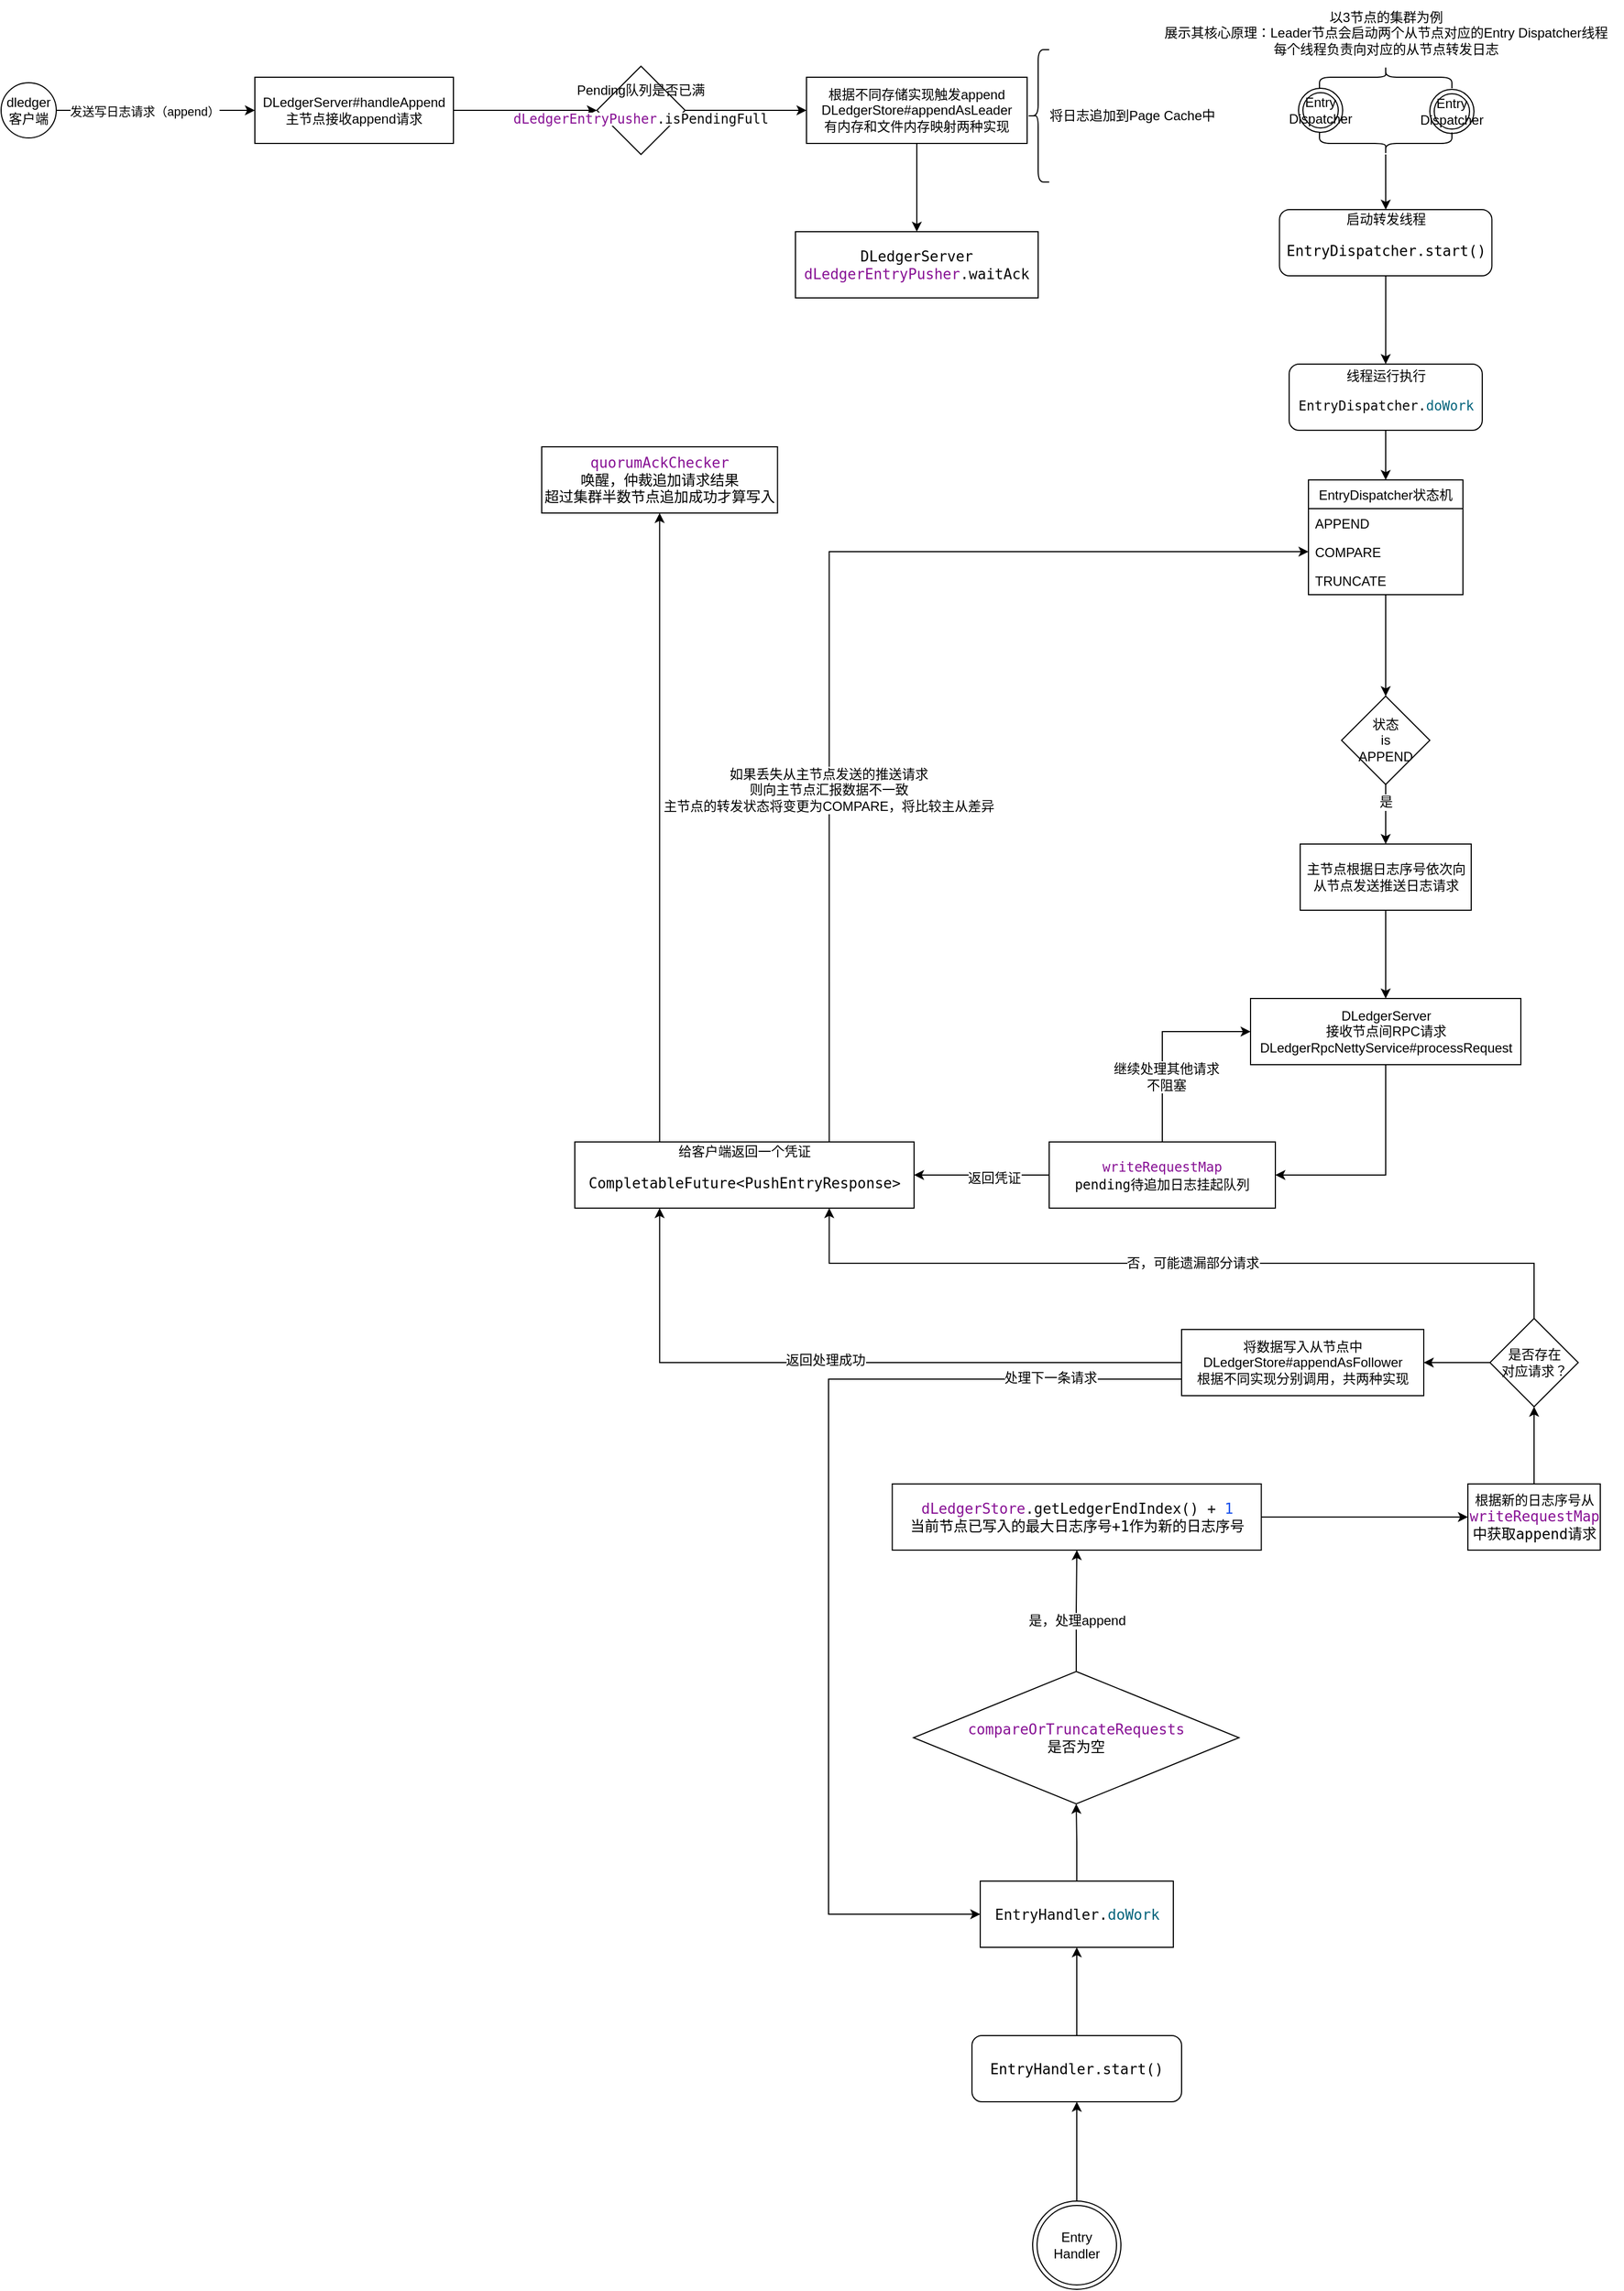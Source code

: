 <mxfile version="20.1.1" type="github">
  <diagram id="C5RBs43oDa-KdzZeNtuy" name="Page-1">
    <mxGraphModel dx="1298" dy="1924" grid="1" gridSize="10" guides="1" tooltips="1" connect="1" arrows="1" fold="1" page="1" pageScale="1" pageWidth="827" pageHeight="1169" math="0" shadow="0">
      <root>
        <mxCell id="WIyWlLk6GJQsqaUBKTNV-0" />
        <mxCell id="WIyWlLk6GJQsqaUBKTNV-1" parent="WIyWlLk6GJQsqaUBKTNV-0" />
        <mxCell id="omdXN2DI8DAMawYbMFzI-0" value="" style="edgeStyle=orthogonalEdgeStyle;rounded=0;orthogonalLoop=1;jettySize=auto;html=1;" edge="1" parent="WIyWlLk6GJQsqaUBKTNV-1" source="omdXN2DI8DAMawYbMFzI-2" target="omdXN2DI8DAMawYbMFzI-4">
          <mxGeometry relative="1" as="geometry" />
        </mxCell>
        <mxCell id="omdXN2DI8DAMawYbMFzI-1" value="发送写日志请求（append）" style="edgeLabel;html=1;align=center;verticalAlign=middle;resizable=0;points=[];" vertex="1" connectable="0" parent="omdXN2DI8DAMawYbMFzI-0">
          <mxGeometry x="-0.111" relative="1" as="geometry">
            <mxPoint y="1" as="offset" />
          </mxGeometry>
        </mxCell>
        <mxCell id="omdXN2DI8DAMawYbMFzI-2" value="dledger&lt;br&gt;客户端" style="ellipse;whiteSpace=wrap;html=1;aspect=fixed;" vertex="1" parent="WIyWlLk6GJQsqaUBKTNV-1">
          <mxGeometry x="80" y="30" width="50" height="50" as="geometry" />
        </mxCell>
        <mxCell id="omdXN2DI8DAMawYbMFzI-3" value="" style="edgeStyle=orthogonalEdgeStyle;rounded=0;orthogonalLoop=1;jettySize=auto;html=1;" edge="1" parent="WIyWlLk6GJQsqaUBKTNV-1" source="omdXN2DI8DAMawYbMFzI-4" target="omdXN2DI8DAMawYbMFzI-6">
          <mxGeometry relative="1" as="geometry" />
        </mxCell>
        <mxCell id="omdXN2DI8DAMawYbMFzI-4" value="DLedgerServer#handleAppend&lt;br&gt;主节点接收append请求" style="whiteSpace=wrap;html=1;" vertex="1" parent="WIyWlLk6GJQsqaUBKTNV-1">
          <mxGeometry x="310" y="25" width="180" height="60" as="geometry" />
        </mxCell>
        <mxCell id="omdXN2DI8DAMawYbMFzI-5" value="" style="edgeStyle=orthogonalEdgeStyle;rounded=0;orthogonalLoop=1;jettySize=auto;html=1;fontSize=12;" edge="1" parent="WIyWlLk6GJQsqaUBKTNV-1" source="omdXN2DI8DAMawYbMFzI-6" target="omdXN2DI8DAMawYbMFzI-8">
          <mxGeometry relative="1" as="geometry" />
        </mxCell>
        <mxCell id="omdXN2DI8DAMawYbMFzI-6" value="Pending队列是否已满&lt;br&gt;&lt;pre style=&quot;background-color: rgb(255, 255, 255); color: rgb(8, 8, 8); font-family: &amp;quot;JetBrains Mono&amp;quot;, monospace; line-height: 1;&quot;&gt;&lt;span style=&quot;color:#871094;&quot;&gt;dLedgerEntryPusher&lt;/span&gt;.isPendingFull&lt;/pre&gt;" style="rhombus;whiteSpace=wrap;html=1;" vertex="1" parent="WIyWlLk6GJQsqaUBKTNV-1">
          <mxGeometry x="620" y="15" width="80" height="80" as="geometry" />
        </mxCell>
        <mxCell id="omdXN2DI8DAMawYbMFzI-7" value="" style="edgeStyle=orthogonalEdgeStyle;rounded=0;orthogonalLoop=1;jettySize=auto;html=1;fontSize=12;fontColor=#000000;" edge="1" parent="WIyWlLk6GJQsqaUBKTNV-1" source="omdXN2DI8DAMawYbMFzI-8" target="omdXN2DI8DAMawYbMFzI-65">
          <mxGeometry relative="1" as="geometry" />
        </mxCell>
        <mxCell id="omdXN2DI8DAMawYbMFzI-8" value="根据不同存储实现触发append&lt;br&gt;DLedgerStore#appendAsLeader&lt;br&gt;有内存和文件内存映射两种实现" style="whiteSpace=wrap;html=1;" vertex="1" parent="WIyWlLk6GJQsqaUBKTNV-1">
          <mxGeometry x="810" y="25" width="200" height="60" as="geometry" />
        </mxCell>
        <mxCell id="omdXN2DI8DAMawYbMFzI-9" value="" style="shape=curlyBracket;whiteSpace=wrap;html=1;rounded=1;fontSize=12;" vertex="1" parent="WIyWlLk6GJQsqaUBKTNV-1">
          <mxGeometry x="1010" width="20" height="120" as="geometry" />
        </mxCell>
        <mxCell id="omdXN2DI8DAMawYbMFzI-10" value="将日志追加到Page Cache中" style="text;html=1;align=center;verticalAlign=middle;resizable=0;points=[];autosize=1;strokeColor=none;fillColor=none;fontSize=12;" vertex="1" parent="WIyWlLk6GJQsqaUBKTNV-1">
          <mxGeometry x="1020" y="45" width="170" height="30" as="geometry" />
        </mxCell>
        <mxCell id="omdXN2DI8DAMawYbMFzI-11" value="以3节点的集群为例&lt;br&gt;展示其核心原理：Leader节点会启动两个从节点对应的Entry Dispatcher线程&lt;br&gt;每个线程负责向对应的从节点转发日志" style="text;html=1;align=center;verticalAlign=middle;resizable=0;points=[];autosize=1;strokeColor=none;fillColor=none;fontSize=12;" vertex="1" parent="WIyWlLk6GJQsqaUBKTNV-1">
          <mxGeometry x="1120" y="-45" width="430" height="60" as="geometry" />
        </mxCell>
        <mxCell id="omdXN2DI8DAMawYbMFzI-12" value="" style="shape=curlyBracket;whiteSpace=wrap;html=1;rounded=1;fontSize=12;rotation=90;" vertex="1" parent="WIyWlLk6GJQsqaUBKTNV-1">
          <mxGeometry x="1325" y="-35" width="20" height="120" as="geometry" />
        </mxCell>
        <mxCell id="omdXN2DI8DAMawYbMFzI-13" value="&lt;span style=&quot;&quot;&gt;Entry Dispatcher&lt;/span&gt;" style="ellipse;shape=doubleEllipse;whiteSpace=wrap;html=1;aspect=fixed;fontSize=12;" vertex="1" parent="WIyWlLk6GJQsqaUBKTNV-1">
          <mxGeometry x="1256" y="35" width="40" height="40" as="geometry" />
        </mxCell>
        <mxCell id="omdXN2DI8DAMawYbMFzI-14" value="&lt;span style=&quot;&quot;&gt;Entry Dispatcher&lt;/span&gt;" style="ellipse;shape=doubleEllipse;whiteSpace=wrap;html=1;aspect=fixed;fontSize=12;" vertex="1" parent="WIyWlLk6GJQsqaUBKTNV-1">
          <mxGeometry x="1375" y="36" width="40" height="40" as="geometry" />
        </mxCell>
        <mxCell id="omdXN2DI8DAMawYbMFzI-15" value="" style="edgeStyle=orthogonalEdgeStyle;rounded=0;orthogonalLoop=1;jettySize=auto;html=1;fontSize=12;" edge="1" parent="WIyWlLk6GJQsqaUBKTNV-1" source="omdXN2DI8DAMawYbMFzI-16" target="omdXN2DI8DAMawYbMFzI-18">
          <mxGeometry relative="1" as="geometry" />
        </mxCell>
        <mxCell id="omdXN2DI8DAMawYbMFzI-16" value="" style="shape=curlyBracket;whiteSpace=wrap;html=1;rounded=1;flipH=1;fontSize=12;rotation=90;" vertex="1" parent="WIyWlLk6GJQsqaUBKTNV-1">
          <mxGeometry x="1325" y="25" width="20" height="120" as="geometry" />
        </mxCell>
        <mxCell id="omdXN2DI8DAMawYbMFzI-17" value="" style="edgeStyle=orthogonalEdgeStyle;rounded=0;orthogonalLoop=1;jettySize=auto;html=1;fontSize=12;" edge="1" parent="WIyWlLk6GJQsqaUBKTNV-1" source="omdXN2DI8DAMawYbMFzI-18" target="omdXN2DI8DAMawYbMFzI-20">
          <mxGeometry relative="1" as="geometry" />
        </mxCell>
        <mxCell id="omdXN2DI8DAMawYbMFzI-18" value="启动转发线程&lt;br&gt;&lt;pre style=&quot;background-color:#ffffff;color:#080808;font-family:&#39;JetBrains Mono&#39;,monospace;font-size:9.8pt;&quot;&gt;&lt;span style=&quot;color:#000000;&quot;&gt;EntryDispatcher.start()&lt;/span&gt;&lt;/pre&gt;" style="rounded=1;whiteSpace=wrap;html=1;" vertex="1" parent="WIyWlLk6GJQsqaUBKTNV-1">
          <mxGeometry x="1238.75" y="145" width="192.5" height="60" as="geometry" />
        </mxCell>
        <mxCell id="omdXN2DI8DAMawYbMFzI-19" style="edgeStyle=orthogonalEdgeStyle;rounded=0;orthogonalLoop=1;jettySize=auto;html=1;exitX=0.5;exitY=1;exitDx=0;exitDy=0;entryX=0.5;entryY=0;entryDx=0;entryDy=0;fontSize=12;" edge="1" parent="WIyWlLk6GJQsqaUBKTNV-1" source="omdXN2DI8DAMawYbMFzI-20" target="omdXN2DI8DAMawYbMFzI-22">
          <mxGeometry relative="1" as="geometry" />
        </mxCell>
        <mxCell id="omdXN2DI8DAMawYbMFzI-20" value="&lt;font style=&quot;font-size: 12px;&quot;&gt;线程运行执行&lt;br&gt;&lt;/font&gt;&lt;pre style=&quot;background-color: rgb(255, 255, 255); color: rgb(8, 8, 8); font-family: &amp;quot;JetBrains Mono&amp;quot;, monospace;&quot;&gt;&lt;font style=&quot;font-size: 12px;&quot;&gt;EntryDispatcher.&lt;span style=&quot;color: rgb(0, 98, 122);&quot;&gt;doWork&lt;/span&gt;&lt;/font&gt;&lt;/pre&gt;" style="whiteSpace=wrap;html=1;rounded=1;" vertex="1" parent="WIyWlLk6GJQsqaUBKTNV-1">
          <mxGeometry x="1247.5" y="285" width="175" height="60" as="geometry" />
        </mxCell>
        <mxCell id="omdXN2DI8DAMawYbMFzI-21" value="" style="edgeStyle=orthogonalEdgeStyle;rounded=0;orthogonalLoop=1;jettySize=auto;html=1;fontSize=12;" edge="1" parent="WIyWlLk6GJQsqaUBKTNV-1" source="omdXN2DI8DAMawYbMFzI-22" target="omdXN2DI8DAMawYbMFzI-28">
          <mxGeometry relative="1" as="geometry" />
        </mxCell>
        <mxCell id="omdXN2DI8DAMawYbMFzI-22" value="EntryDispatcher状态机" style="swimlane;fontStyle=0;childLayout=stackLayout;horizontal=1;startSize=26;fillColor=none;horizontalStack=0;resizeParent=1;resizeParentMax=0;resizeLast=0;collapsible=1;marginBottom=0;fontSize=12;" vertex="1" parent="WIyWlLk6GJQsqaUBKTNV-1">
          <mxGeometry x="1265" y="390" width="140" height="104" as="geometry" />
        </mxCell>
        <mxCell id="omdXN2DI8DAMawYbMFzI-23" value="APPEND" style="text;strokeColor=none;fillColor=none;align=left;verticalAlign=top;spacingLeft=4;spacingRight=4;overflow=hidden;rotatable=0;points=[[0,0.5],[1,0.5]];portConstraint=eastwest;fontSize=12;" vertex="1" parent="omdXN2DI8DAMawYbMFzI-22">
          <mxGeometry y="26" width="140" height="26" as="geometry" />
        </mxCell>
        <mxCell id="omdXN2DI8DAMawYbMFzI-24" value="COMPARE" style="text;strokeColor=none;fillColor=none;align=left;verticalAlign=top;spacingLeft=4;spacingRight=4;overflow=hidden;rotatable=0;points=[[0,0.5],[1,0.5]];portConstraint=eastwest;fontSize=12;" vertex="1" parent="omdXN2DI8DAMawYbMFzI-22">
          <mxGeometry y="52" width="140" height="26" as="geometry" />
        </mxCell>
        <mxCell id="omdXN2DI8DAMawYbMFzI-25" value="TRUNCATE" style="text;strokeColor=none;fillColor=none;align=left;verticalAlign=top;spacingLeft=4;spacingRight=4;overflow=hidden;rotatable=0;points=[[0,0.5],[1,0.5]];portConstraint=eastwest;fontSize=12;" vertex="1" parent="omdXN2DI8DAMawYbMFzI-22">
          <mxGeometry y="78" width="140" height="26" as="geometry" />
        </mxCell>
        <mxCell id="omdXN2DI8DAMawYbMFzI-26" value="" style="edgeStyle=orthogonalEdgeStyle;rounded=0;orthogonalLoop=1;jettySize=auto;html=1;fontSize=12;" edge="1" parent="WIyWlLk6GJQsqaUBKTNV-1" source="omdXN2DI8DAMawYbMFzI-28" target="omdXN2DI8DAMawYbMFzI-30">
          <mxGeometry relative="1" as="geometry" />
        </mxCell>
        <mxCell id="omdXN2DI8DAMawYbMFzI-27" value="是" style="edgeLabel;html=1;align=center;verticalAlign=middle;resizable=0;points=[];fontSize=12;" vertex="1" connectable="0" parent="omdXN2DI8DAMawYbMFzI-26">
          <mxGeometry x="-0.426" relative="1" as="geometry">
            <mxPoint as="offset" />
          </mxGeometry>
        </mxCell>
        <mxCell id="omdXN2DI8DAMawYbMFzI-28" value="状态&lt;br&gt;is&lt;br&gt;APPEND" style="rhombus;whiteSpace=wrap;html=1;fillColor=none;fontStyle=0;startSize=26;" vertex="1" parent="WIyWlLk6GJQsqaUBKTNV-1">
          <mxGeometry x="1295" y="586" width="80" height="80" as="geometry" />
        </mxCell>
        <mxCell id="omdXN2DI8DAMawYbMFzI-29" value="" style="edgeStyle=orthogonalEdgeStyle;rounded=0;orthogonalLoop=1;jettySize=auto;html=1;fontSize=12;" edge="1" parent="WIyWlLk6GJQsqaUBKTNV-1" source="omdXN2DI8DAMawYbMFzI-30" target="omdXN2DI8DAMawYbMFzI-32">
          <mxGeometry relative="1" as="geometry" />
        </mxCell>
        <mxCell id="omdXN2DI8DAMawYbMFzI-30" value="主节点根据日志序号依次向从节点发送推送日志请求" style="whiteSpace=wrap;html=1;fillColor=none;fontStyle=0;startSize=26;" vertex="1" parent="WIyWlLk6GJQsqaUBKTNV-1">
          <mxGeometry x="1257.5" y="720" width="155" height="60" as="geometry" />
        </mxCell>
        <mxCell id="omdXN2DI8DAMawYbMFzI-31" value="" style="edgeStyle=orthogonalEdgeStyle;rounded=0;orthogonalLoop=1;jettySize=auto;html=1;" edge="1" parent="WIyWlLk6GJQsqaUBKTNV-1" source="omdXN2DI8DAMawYbMFzI-32" target="omdXN2DI8DAMawYbMFzI-37">
          <mxGeometry relative="1" as="geometry">
            <Array as="points">
              <mxPoint x="1335" y="1020" />
            </Array>
          </mxGeometry>
        </mxCell>
        <mxCell id="omdXN2DI8DAMawYbMFzI-32" value="DLedgerServer&lt;br&gt;接收节点间RPC请求&lt;br&gt;DLedgerRpcNettyService#processRequest" style="whiteSpace=wrap;html=1;fillColor=none;fontStyle=0;startSize=26;" vertex="1" parent="WIyWlLk6GJQsqaUBKTNV-1">
          <mxGeometry x="1212.5" y="860" width="245" height="60" as="geometry" />
        </mxCell>
        <mxCell id="omdXN2DI8DAMawYbMFzI-33" style="edgeStyle=orthogonalEdgeStyle;rounded=0;orthogonalLoop=1;jettySize=auto;html=1;exitX=0.5;exitY=0;exitDx=0;exitDy=0;entryX=0;entryY=0.5;entryDx=0;entryDy=0;fontSize=12;fontColor=#000000;" edge="1" parent="WIyWlLk6GJQsqaUBKTNV-1" source="omdXN2DI8DAMawYbMFzI-37" target="omdXN2DI8DAMawYbMFzI-32">
          <mxGeometry relative="1" as="geometry" />
        </mxCell>
        <mxCell id="omdXN2DI8DAMawYbMFzI-34" value="继续处理其他请求&lt;br&gt;不阻塞" style="edgeLabel;html=1;align=center;verticalAlign=middle;resizable=0;points=[];fontSize=12;fontColor=#000000;" vertex="1" connectable="0" parent="omdXN2DI8DAMawYbMFzI-33">
          <mxGeometry x="-0.344" y="-2" relative="1" as="geometry">
            <mxPoint x="1" as="offset" />
          </mxGeometry>
        </mxCell>
        <mxCell id="omdXN2DI8DAMawYbMFzI-35" value="" style="edgeStyle=orthogonalEdgeStyle;rounded=0;orthogonalLoop=1;jettySize=auto;html=1;fontSize=12;fontColor=#000000;" edge="1" parent="WIyWlLk6GJQsqaUBKTNV-1" source="omdXN2DI8DAMawYbMFzI-37" target="omdXN2DI8DAMawYbMFzI-41">
          <mxGeometry relative="1" as="geometry" />
        </mxCell>
        <mxCell id="omdXN2DI8DAMawYbMFzI-36" value="返回凭证" style="edgeLabel;html=1;align=center;verticalAlign=middle;resizable=0;points=[];fontSize=12;fontColor=#000000;" vertex="1" connectable="0" parent="omdXN2DI8DAMawYbMFzI-35">
          <mxGeometry x="-0.184" y="3" relative="1" as="geometry">
            <mxPoint as="offset" />
          </mxGeometry>
        </mxCell>
        <mxCell id="omdXN2DI8DAMawYbMFzI-37" value="&lt;pre style=&quot;background-color: rgb(255, 255, 255); font-family: &amp;quot;JetBrains Mono&amp;quot;, monospace; font-size: 9.8pt;&quot;&gt;&lt;span style=&quot;font-size: 12px;&quot;&gt;&lt;font color=&quot;#871094&quot;&gt;writeRequestMap&lt;br/&gt;&lt;/font&gt;pending待追加日志挂起队列&lt;/span&gt;&lt;/pre&gt;" style="whiteSpace=wrap;html=1;fillColor=none;fontStyle=0;startSize=26;" vertex="1" parent="WIyWlLk6GJQsqaUBKTNV-1">
          <mxGeometry x="1030" y="990" width="205" height="60" as="geometry" />
        </mxCell>
        <mxCell id="omdXN2DI8DAMawYbMFzI-38" style="edgeStyle=orthogonalEdgeStyle;rounded=0;orthogonalLoop=1;jettySize=auto;html=1;exitX=0.75;exitY=0;exitDx=0;exitDy=0;fontSize=12;fontColor=#000000;entryX=0;entryY=0.5;entryDx=0;entryDy=0;" edge="1" parent="WIyWlLk6GJQsqaUBKTNV-1" source="omdXN2DI8DAMawYbMFzI-41" target="omdXN2DI8DAMawYbMFzI-24">
          <mxGeometry relative="1" as="geometry">
            <mxPoint x="1150" y="430" as="targetPoint" />
          </mxGeometry>
        </mxCell>
        <mxCell id="omdXN2DI8DAMawYbMFzI-39" value="如果丢失从主节点发送的推送请求&lt;br&gt;则向主节点汇报数据不一致&lt;br&gt;主节点的转发状态将变更为COMPARE，将比较主从差异" style="edgeLabel;html=1;align=center;verticalAlign=middle;resizable=0;points=[];fontSize=12;fontColor=#000000;" vertex="1" connectable="0" parent="omdXN2DI8DAMawYbMFzI-38">
          <mxGeometry x="-0.341" y="1" relative="1" as="geometry">
            <mxPoint as="offset" />
          </mxGeometry>
        </mxCell>
        <mxCell id="omdXN2DI8DAMawYbMFzI-40" value="" style="edgeStyle=orthogonalEdgeStyle;rounded=0;orthogonalLoop=1;jettySize=auto;html=1;fontSize=12;fontColor=#000000;exitX=0.25;exitY=0;exitDx=0;exitDy=0;" edge="1" parent="WIyWlLk6GJQsqaUBKTNV-1" source="omdXN2DI8DAMawYbMFzI-41" target="omdXN2DI8DAMawYbMFzI-64">
          <mxGeometry relative="1" as="geometry" />
        </mxCell>
        <mxCell id="omdXN2DI8DAMawYbMFzI-41" value="给客户端返回一个凭证&lt;br&gt;&lt;pre style=&quot;background-color:#ffffff;color:#080808;font-family:&#39;JetBrains Mono&#39;,monospace;font-size:9.8pt;&quot;&gt;&lt;span style=&quot;color:#000000;&quot;&gt;CompletableFuture&lt;/span&gt;&amp;lt;&lt;span style=&quot;color:#000000;&quot;&gt;PushEntryResponse&lt;/span&gt;&amp;gt;&lt;/pre&gt;" style="whiteSpace=wrap;html=1;fillColor=none;fontStyle=0;startSize=26;" vertex="1" parent="WIyWlLk6GJQsqaUBKTNV-1">
          <mxGeometry x="600" y="990" width="307.5" height="60" as="geometry" />
        </mxCell>
        <mxCell id="omdXN2DI8DAMawYbMFzI-42" value="" style="edgeStyle=orthogonalEdgeStyle;rounded=0;orthogonalLoop=1;jettySize=auto;html=1;fontSize=12;fontColor=#000000;" edge="1" parent="WIyWlLk6GJQsqaUBKTNV-1" source="omdXN2DI8DAMawYbMFzI-43" target="omdXN2DI8DAMawYbMFzI-45">
          <mxGeometry relative="1" as="geometry" />
        </mxCell>
        <mxCell id="omdXN2DI8DAMawYbMFzI-43" value="Entry Handler" style="ellipse;shape=doubleEllipse;whiteSpace=wrap;html=1;aspect=fixed;fontSize=12;fontColor=#000000;" vertex="1" parent="WIyWlLk6GJQsqaUBKTNV-1">
          <mxGeometry x="1015" y="1950" width="80" height="80" as="geometry" />
        </mxCell>
        <mxCell id="omdXN2DI8DAMawYbMFzI-44" style="edgeStyle=orthogonalEdgeStyle;rounded=0;orthogonalLoop=1;jettySize=auto;html=1;exitX=0.5;exitY=0;exitDx=0;exitDy=0;fontSize=12;fontColor=#000000;" edge="1" parent="WIyWlLk6GJQsqaUBKTNV-1" source="omdXN2DI8DAMawYbMFzI-45" target="omdXN2DI8DAMawYbMFzI-47">
          <mxGeometry relative="1" as="geometry" />
        </mxCell>
        <mxCell id="omdXN2DI8DAMawYbMFzI-45" value="&lt;pre style=&quot;background-color:#ffffff;color:#080808;font-family:&#39;JetBrains Mono&#39;,monospace;font-size:9.8pt;&quot;&gt;&lt;span style=&quot;color:#000000;&quot;&gt;EntryHandler.start()&lt;/span&gt;&lt;/pre&gt;" style="rounded=1;whiteSpace=wrap;html=1;fontColor=#000000;" vertex="1" parent="WIyWlLk6GJQsqaUBKTNV-1">
          <mxGeometry x="960" y="1800" width="190" height="60" as="geometry" />
        </mxCell>
        <mxCell id="omdXN2DI8DAMawYbMFzI-46" value="" style="edgeStyle=orthogonalEdgeStyle;rounded=0;orthogonalLoop=1;jettySize=auto;html=1;fontSize=12;fontColor=#000000;" edge="1" parent="WIyWlLk6GJQsqaUBKTNV-1" source="omdXN2DI8DAMawYbMFzI-47" target="omdXN2DI8DAMawYbMFzI-50">
          <mxGeometry relative="1" as="geometry" />
        </mxCell>
        <mxCell id="omdXN2DI8DAMawYbMFzI-47" value="&lt;pre style=&quot;background-color: rgb(255, 255, 255); color: rgb(8, 8, 8); font-family: &amp;quot;JetBrains Mono&amp;quot;, monospace; font-size: 9.8pt;&quot;&gt;EntryHandler.&lt;span style=&quot;color: rgb(0, 98, 122);&quot;&gt;doWork&lt;/span&gt;&lt;/pre&gt;" style="rounded=0;whiteSpace=wrap;html=1;fontSize=12;fontColor=#000000;" vertex="1" parent="WIyWlLk6GJQsqaUBKTNV-1">
          <mxGeometry x="967.5" y="1660" width="175" height="60" as="geometry" />
        </mxCell>
        <mxCell id="omdXN2DI8DAMawYbMFzI-48" value="" style="edgeStyle=orthogonalEdgeStyle;rounded=0;orthogonalLoop=1;jettySize=auto;html=1;fontSize=12;fontColor=#000000;" edge="1" parent="WIyWlLk6GJQsqaUBKTNV-1" source="omdXN2DI8DAMawYbMFzI-50" target="omdXN2DI8DAMawYbMFzI-52">
          <mxGeometry relative="1" as="geometry" />
        </mxCell>
        <mxCell id="omdXN2DI8DAMawYbMFzI-49" value="是，处理append" style="edgeLabel;html=1;align=center;verticalAlign=middle;resizable=0;points=[];fontSize=12;fontColor=#000000;" vertex="1" connectable="0" parent="omdXN2DI8DAMawYbMFzI-48">
          <mxGeometry x="-0.154" y="1" relative="1" as="geometry">
            <mxPoint x="1" y="1" as="offset" />
          </mxGeometry>
        </mxCell>
        <mxCell id="omdXN2DI8DAMawYbMFzI-50" value="&lt;pre style=&quot;background-color: rgb(255, 255, 255); font-family: &amp;quot;JetBrains Mono&amp;quot;, monospace; font-size: 9.8pt;&quot;&gt;&lt;font color=&quot;#871094&quot;&gt;compareOrTruncateRequests&lt;br/&gt;&lt;/font&gt;是否为空&lt;/pre&gt;" style="rhombus;whiteSpace=wrap;html=1;fontColor=#000000;rounded=0;" vertex="1" parent="WIyWlLk6GJQsqaUBKTNV-1">
          <mxGeometry x="907" y="1470" width="295" height="120" as="geometry" />
        </mxCell>
        <mxCell id="omdXN2DI8DAMawYbMFzI-51" value="" style="edgeStyle=orthogonalEdgeStyle;rounded=0;orthogonalLoop=1;jettySize=auto;html=1;fontSize=12;fontColor=#000000;" edge="1" parent="WIyWlLk6GJQsqaUBKTNV-1" source="omdXN2DI8DAMawYbMFzI-52" target="omdXN2DI8DAMawYbMFzI-54">
          <mxGeometry relative="1" as="geometry" />
        </mxCell>
        <mxCell id="omdXN2DI8DAMawYbMFzI-52" value="&lt;pre style=&quot;background-color: rgb(255, 255, 255); font-family: &amp;quot;JetBrains Mono&amp;quot;, monospace; font-size: 9.8pt;&quot;&gt;&lt;span style=&quot;color: rgb(135, 16, 148);&quot;&gt;dLedgerStore&lt;/span&gt;&lt;font color=&quot;#080808&quot;&gt;.getLedgerEndIndex() + &lt;/font&gt;&lt;font color=&quot;#1750eb&quot;&gt;1&lt;br&gt;&lt;/font&gt;当前节点已写入的最大日志序号+1作为新的日志序号&lt;/pre&gt;" style="whiteSpace=wrap;html=1;fontColor=#000000;rounded=0;" vertex="1" parent="WIyWlLk6GJQsqaUBKTNV-1">
          <mxGeometry x="887.75" y="1300" width="334.5" height="60" as="geometry" />
        </mxCell>
        <mxCell id="omdXN2DI8DAMawYbMFzI-53" value="" style="edgeStyle=orthogonalEdgeStyle;rounded=0;orthogonalLoop=1;jettySize=auto;html=1;fontSize=12;fontColor=#000000;" edge="1" parent="WIyWlLk6GJQsqaUBKTNV-1" source="omdXN2DI8DAMawYbMFzI-54" target="omdXN2DI8DAMawYbMFzI-58">
          <mxGeometry relative="1" as="geometry" />
        </mxCell>
        <mxCell id="omdXN2DI8DAMawYbMFzI-54" value="根据新的日志序号从&lt;span style=&quot;background-color: rgb(255, 255, 255); font-family: &amp;quot;JetBrains Mono&amp;quot;, monospace; font-size: 9.8pt;&quot;&gt;&lt;font color=&quot;#871094&quot;&gt;writeRequestMap&lt;/font&gt;&lt;br&gt;中获取append请求&lt;br&gt;&lt;/span&gt;" style="whiteSpace=wrap;html=1;fontColor=#000000;rounded=0;" vertex="1" parent="WIyWlLk6GJQsqaUBKTNV-1">
          <mxGeometry x="1409.5" y="1300" width="120" height="60" as="geometry" />
        </mxCell>
        <mxCell id="omdXN2DI8DAMawYbMFzI-55" style="edgeStyle=orthogonalEdgeStyle;rounded=0;orthogonalLoop=1;jettySize=auto;html=1;exitX=0.5;exitY=0;exitDx=0;exitDy=0;fontSize=12;fontColor=#000000;entryX=0.75;entryY=1;entryDx=0;entryDy=0;" edge="1" parent="WIyWlLk6GJQsqaUBKTNV-1" source="omdXN2DI8DAMawYbMFzI-58" target="omdXN2DI8DAMawYbMFzI-41">
          <mxGeometry relative="1" as="geometry" />
        </mxCell>
        <mxCell id="omdXN2DI8DAMawYbMFzI-56" value="否，可能遗漏部分请求" style="edgeLabel;html=1;align=center;verticalAlign=middle;resizable=0;points=[];fontSize=12;fontColor=#000000;" vertex="1" connectable="0" parent="omdXN2DI8DAMawYbMFzI-55">
          <mxGeometry x="-0.023" relative="1" as="geometry">
            <mxPoint x="1" as="offset" />
          </mxGeometry>
        </mxCell>
        <mxCell id="omdXN2DI8DAMawYbMFzI-57" value="" style="edgeStyle=orthogonalEdgeStyle;rounded=0;orthogonalLoop=1;jettySize=auto;html=1;fontSize=12;fontColor=#000000;" edge="1" parent="WIyWlLk6GJQsqaUBKTNV-1" source="omdXN2DI8DAMawYbMFzI-58" target="omdXN2DI8DAMawYbMFzI-63">
          <mxGeometry relative="1" as="geometry" />
        </mxCell>
        <mxCell id="omdXN2DI8DAMawYbMFzI-58" value="是否存在&lt;br&gt;对应请求？" style="rhombus;whiteSpace=wrap;html=1;fontColor=#000000;rounded=0;" vertex="1" parent="WIyWlLk6GJQsqaUBKTNV-1">
          <mxGeometry x="1429.5" y="1150" width="80" height="80" as="geometry" />
        </mxCell>
        <mxCell id="omdXN2DI8DAMawYbMFzI-59" style="edgeStyle=orthogonalEdgeStyle;rounded=0;orthogonalLoop=1;jettySize=auto;html=1;exitX=0;exitY=0.5;exitDx=0;exitDy=0;entryX=0.25;entryY=1;entryDx=0;entryDy=0;fontSize=12;fontColor=#000000;" edge="1" parent="WIyWlLk6GJQsqaUBKTNV-1" source="omdXN2DI8DAMawYbMFzI-63" target="omdXN2DI8DAMawYbMFzI-41">
          <mxGeometry relative="1" as="geometry" />
        </mxCell>
        <mxCell id="omdXN2DI8DAMawYbMFzI-60" value="返回处理成功" style="edgeLabel;html=1;align=center;verticalAlign=middle;resizable=0;points=[];fontSize=12;fontColor=#000000;" vertex="1" connectable="0" parent="omdXN2DI8DAMawYbMFzI-59">
          <mxGeometry x="0.054" y="-2" relative="1" as="geometry">
            <mxPoint as="offset" />
          </mxGeometry>
        </mxCell>
        <mxCell id="omdXN2DI8DAMawYbMFzI-61" style="edgeStyle=orthogonalEdgeStyle;rounded=0;orthogonalLoop=1;jettySize=auto;html=1;exitX=0;exitY=0.75;exitDx=0;exitDy=0;fontSize=12;fontColor=#000000;entryX=0;entryY=0.5;entryDx=0;entryDy=0;" edge="1" parent="WIyWlLk6GJQsqaUBKTNV-1" source="omdXN2DI8DAMawYbMFzI-63" target="omdXN2DI8DAMawYbMFzI-47">
          <mxGeometry relative="1" as="geometry">
            <mxPoint x="830" y="1690" as="targetPoint" />
            <Array as="points">
              <mxPoint x="830" y="1205" />
              <mxPoint x="830" y="1690" />
            </Array>
          </mxGeometry>
        </mxCell>
        <mxCell id="omdXN2DI8DAMawYbMFzI-62" value="处理下一条请求" style="edgeLabel;html=1;align=center;verticalAlign=middle;resizable=0;points=[];fontSize=12;fontColor=#000000;" vertex="1" connectable="0" parent="omdXN2DI8DAMawYbMFzI-61">
          <mxGeometry x="-0.748" y="-1" relative="1" as="geometry">
            <mxPoint as="offset" />
          </mxGeometry>
        </mxCell>
        <mxCell id="omdXN2DI8DAMawYbMFzI-63" value="将数据写入从节点中&lt;br&gt;DLedgerStore#appendAsFollower&lt;br&gt;根据不同实现分别调用，共两种实现" style="whiteSpace=wrap;html=1;fontColor=#000000;rounded=0;" vertex="1" parent="WIyWlLk6GJQsqaUBKTNV-1">
          <mxGeometry x="1150" y="1160" width="219.5" height="60" as="geometry" />
        </mxCell>
        <mxCell id="omdXN2DI8DAMawYbMFzI-64" value="&lt;pre style=&quot;background-color: rgb(255, 255, 255); font-family: &amp;quot;JetBrains Mono&amp;quot;, monospace; font-size: 9.8pt;&quot;&gt;&lt;font color=&quot;#871094&quot;&gt;quorumAckChecker&lt;br&gt;&lt;/font&gt;唤醒，仲裁追加请求结果&lt;br/&gt;超过集群半数节点追加成功才算写入&lt;/pre&gt;" style="whiteSpace=wrap;html=1;fillColor=none;fontStyle=0;startSize=26;" vertex="1" parent="WIyWlLk6GJQsqaUBKTNV-1">
          <mxGeometry x="570" y="360" width="213.75" height="60" as="geometry" />
        </mxCell>
        <mxCell id="omdXN2DI8DAMawYbMFzI-65" value="&lt;pre style=&quot;background-color: rgb(255, 255, 255);&quot;&gt;&lt;font face=&quot;JetBrains Mono, monospace&quot;&gt;&lt;span style=&quot;font-size: 13.067px;&quot;&gt;DLedgerServer&lt;/span&gt;&lt;span style=&quot;color: rgb(135, 16, 148); font-size: 9.8pt;&quot;&gt;&lt;br/&gt;dLedgerEntryPusher&lt;/span&gt;&lt;/font&gt;&lt;font face=&quot;JetBrains Mono, monospace&quot; color=&quot;#080808&quot;&gt;&lt;span style=&quot;font-size: 9.8pt;&quot;&gt;.waitAck&lt;/span&gt;&lt;/font&gt;&lt;/pre&gt;" style="whiteSpace=wrap;html=1;" vertex="1" parent="WIyWlLk6GJQsqaUBKTNV-1">
          <mxGeometry x="800" y="165" width="220" height="60" as="geometry" />
        </mxCell>
      </root>
    </mxGraphModel>
  </diagram>
</mxfile>
